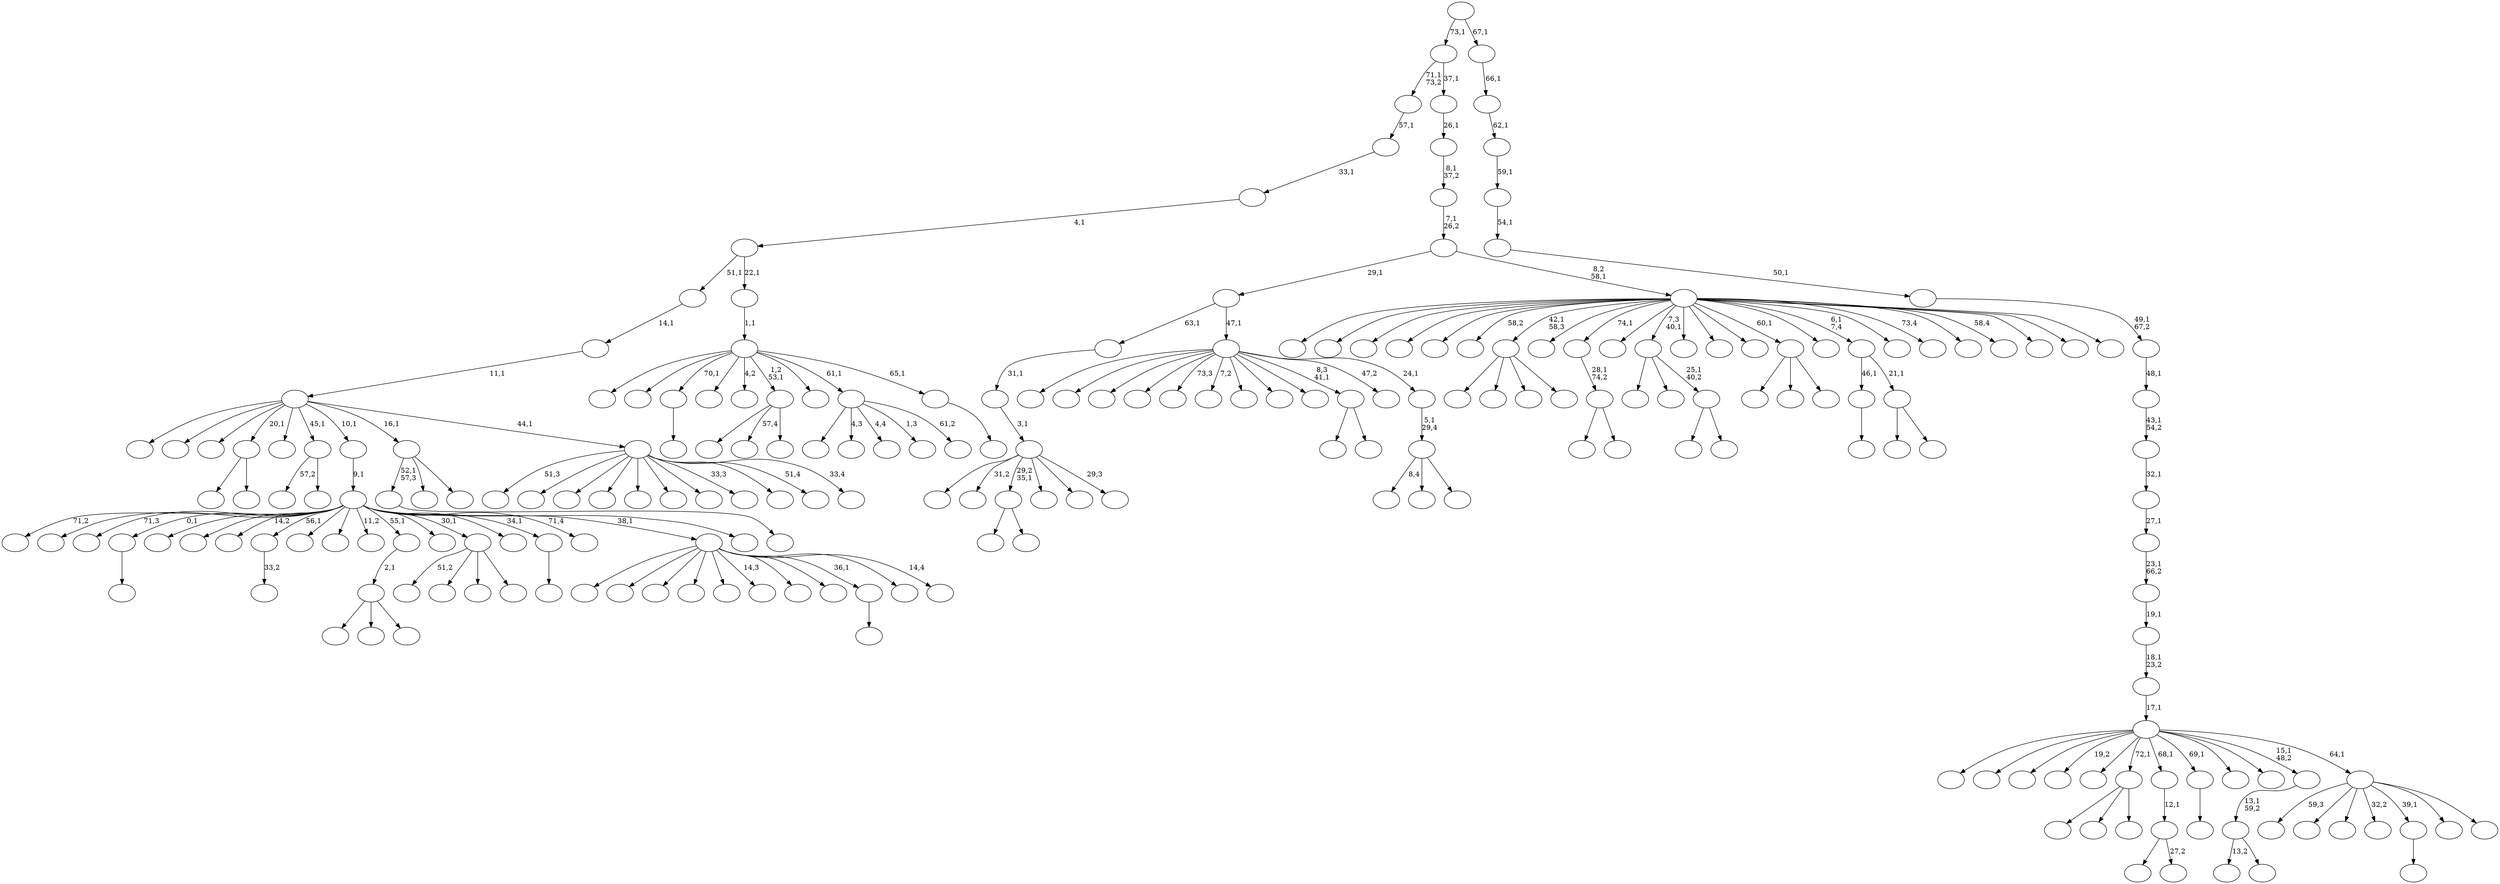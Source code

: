 digraph T {
	225 [label=""]
	224 [label=""]
	223 [label=""]
	222 [label=""]
	221 [label=""]
	220 [label=""]
	219 [label=""]
	218 [label=""]
	217 [label=""]
	216 [label=""]
	215 [label=""]
	214 [label=""]
	213 [label=""]
	212 [label=""]
	211 [label=""]
	210 [label=""]
	209 [label=""]
	208 [label=""]
	207 [label=""]
	206 [label=""]
	205 [label=""]
	204 [label=""]
	203 [label=""]
	202 [label=""]
	201 [label=""]
	200 [label=""]
	199 [label=""]
	198 [label=""]
	197 [label=""]
	196 [label=""]
	195 [label=""]
	194 [label=""]
	193 [label=""]
	192 [label=""]
	191 [label=""]
	190 [label=""]
	189 [label=""]
	188 [label=""]
	187 [label=""]
	186 [label=""]
	185 [label=""]
	184 [label=""]
	183 [label=""]
	182 [label=""]
	181 [label=""]
	180 [label=""]
	179 [label=""]
	178 [label=""]
	177 [label=""]
	176 [label=""]
	175 [label=""]
	174 [label=""]
	173 [label=""]
	172 [label=""]
	171 [label=""]
	170 [label=""]
	169 [label=""]
	168 [label=""]
	167 [label=""]
	166 [label=""]
	165 [label=""]
	164 [label=""]
	163 [label=""]
	162 [label=""]
	161 [label=""]
	160 [label=""]
	159 [label=""]
	158 [label=""]
	157 [label=""]
	156 [label=""]
	155 [label=""]
	154 [label=""]
	153 [label=""]
	152 [label=""]
	151 [label=""]
	150 [label=""]
	149 [label=""]
	148 [label=""]
	147 [label=""]
	146 [label=""]
	145 [label=""]
	144 [label=""]
	143 [label=""]
	142 [label=""]
	141 [label=""]
	140 [label=""]
	139 [label=""]
	138 [label=""]
	137 [label=""]
	136 [label=""]
	135 [label=""]
	134 [label=""]
	133 [label=""]
	132 [label=""]
	131 [label=""]
	130 [label=""]
	129 [label=""]
	128 [label=""]
	127 [label=""]
	126 [label=""]
	125 [label=""]
	124 [label=""]
	123 [label=""]
	122 [label=""]
	121 [label=""]
	120 [label=""]
	119 [label=""]
	118 [label=""]
	117 [label=""]
	116 [label=""]
	115 [label=""]
	114 [label=""]
	113 [label=""]
	112 [label=""]
	111 [label=""]
	110 [label=""]
	109 [label=""]
	108 [label=""]
	107 [label=""]
	106 [label=""]
	105 [label=""]
	104 [label=""]
	103 [label=""]
	102 [label=""]
	101 [label=""]
	100 [label=""]
	99 [label=""]
	98 [label=""]
	97 [label=""]
	96 [label=""]
	95 [label=""]
	94 [label=""]
	93 [label=""]
	92 [label=""]
	91 [label=""]
	90 [label=""]
	89 [label=""]
	88 [label=""]
	87 [label=""]
	86 [label=""]
	85 [label=""]
	84 [label=""]
	83 [label=""]
	82 [label=""]
	81 [label=""]
	80 [label=""]
	79 [label=""]
	78 [label=""]
	77 [label=""]
	76 [label=""]
	75 [label=""]
	74 [label=""]
	73 [label=""]
	72 [label=""]
	71 [label=""]
	70 [label=""]
	69 [label=""]
	68 [label=""]
	67 [label=""]
	66 [label=""]
	65 [label=""]
	64 [label=""]
	63 [label=""]
	62 [label=""]
	61 [label=""]
	60 [label=""]
	59 [label=""]
	58 [label=""]
	57 [label=""]
	56 [label=""]
	55 [label=""]
	54 [label=""]
	53 [label=""]
	52 [label=""]
	51 [label=""]
	50 [label=""]
	49 [label=""]
	48 [label=""]
	47 [label=""]
	46 [label=""]
	45 [label=""]
	44 [label=""]
	43 [label=""]
	42 [label=""]
	41 [label=""]
	40 [label=""]
	39 [label=""]
	38 [label=""]
	37 [label=""]
	36 [label=""]
	35 [label=""]
	34 [label=""]
	33 [label=""]
	32 [label=""]
	31 [label=""]
	30 [label=""]
	29 [label=""]
	28 [label=""]
	27 [label=""]
	26 [label=""]
	25 [label=""]
	24 [label=""]
	23 [label=""]
	22 [label=""]
	21 [label=""]
	20 [label=""]
	19 [label=""]
	18 [label=""]
	17 [label=""]
	16 [label=""]
	15 [label=""]
	14 [label=""]
	13 [label=""]
	12 [label=""]
	11 [label=""]
	10 [label=""]
	9 [label=""]
	8 [label=""]
	7 [label=""]
	6 [label=""]
	5 [label=""]
	4 [label=""]
	3 [label=""]
	2 [label=""]
	1 [label=""]
	0 [label=""]
	200 -> 201 [label=""]
	190 -> 222 [label=""]
	190 -> 191 [label=""]
	178 -> 225 [label=""]
	178 -> 220 [label=""]
	178 -> 216 [label=""]
	178 -> 179 [label=""]
	166 -> 167 [label=""]
	160 -> 187 [label=""]
	160 -> 161 [label=""]
	157 -> 158 [label=""]
	155 -> 197 [label=""]
	155 -> 156 [label=""]
	154 -> 155 [label="28,1\n74,2"]
	144 -> 145 [label="33,2"]
	141 -> 142 [label=""]
	134 -> 212 [label=""]
	134 -> 151 [label=""]
	134 -> 135 [label=""]
	130 -> 182 [label=""]
	130 -> 131 [label="27,2"]
	129 -> 130 [label="12,1"]
	124 -> 150 [label=""]
	124 -> 125 [label=""]
	123 -> 148 [label=""]
	123 -> 147 [label=""]
	123 -> 124 [label="25,1\n40,2"]
	113 -> 114 [label=""]
	102 -> 196 [label=""]
	102 -> 174 [label="57,4"]
	102 -> 103 [label=""]
	100 -> 218 [label=""]
	100 -> 203 [label=""]
	100 -> 101 [label=""]
	99 -> 100 [label="2,1"]
	96 -> 209 [label=""]
	96 -> 128 [label=""]
	96 -> 97 [label=""]
	90 -> 149 [label="57,2"]
	90 -> 91 [label=""]
	88 -> 199 [label=""]
	88 -> 89 [label=""]
	87 -> 157 [label="46,1"]
	87 -> 88 [label="21,1"]
	83 -> 84 [label=""]
	81 -> 185 [label="51,2"]
	81 -> 183 [label=""]
	81 -> 133 [label=""]
	81 -> 82 [label=""]
	79 -> 208 [label=""]
	79 -> 194 [label="31,2"]
	79 -> 190 [label="29,2\n35,1"]
	79 -> 136 [label=""]
	79 -> 119 [label=""]
	79 -> 80 [label="29,3"]
	78 -> 79 [label="3,1"]
	77 -> 78 [label="31,1"]
	69 -> 70 [label=""]
	65 -> 66 [label=""]
	63 -> 162 [label=""]
	63 -> 64 [label=""]
	57 -> 207 [label=""]
	57 -> 173 [label=""]
	57 -> 172 [label=""]
	57 -> 168 [label=""]
	57 -> 164 [label=""]
	57 -> 127 [label="14,3"]
	57 -> 110 [label=""]
	57 -> 104 [label=""]
	57 -> 65 [label="36,1"]
	57 -> 59 [label=""]
	57 -> 58 [label="14,4"]
	53 -> 206 [label="71,2"]
	53 -> 204 [label=""]
	53 -> 202 [label="71,3"]
	53 -> 200 [label="0,1"]
	53 -> 181 [label=""]
	53 -> 163 [label=""]
	53 -> 159 [label="14,2"]
	53 -> 144 [label="56,1"]
	53 -> 139 [label=""]
	53 -> 117 [label=""]
	53 -> 116 [label="11,2"]
	53 -> 99 [label="55,1"]
	53 -> 98 [label=""]
	53 -> 81 [label="30,1"]
	53 -> 72 [label=""]
	53 -> 69 [label="34,1"]
	53 -> 62 [label="71,4"]
	53 -> 57 [label="38,1"]
	53 -> 54 [label=""]
	52 -> 53 [label="9,1"]
	50 -> 176 [label="8,4"]
	50 -> 73 [label=""]
	50 -> 51 [label=""]
	49 -> 50 [label="5,1\n29,4"]
	48 -> 223 [label=""]
	48 -> 219 [label=""]
	48 -> 198 [label=""]
	48 -> 186 [label=""]
	48 -> 170 [label="73,3"]
	48 -> 152 [label="7,2"]
	48 -> 126 [label=""]
	48 -> 95 [label=""]
	48 -> 68 [label=""]
	48 -> 63 [label="8,3\n41,1"]
	48 -> 55 [label="47,2"]
	48 -> 49 [label="24,1"]
	47 -> 77 [label="63,1"]
	47 -> 48 [label="47,1"]
	44 -> 217 [label=""]
	44 -> 171 [label="4,3"]
	44 -> 92 [label="4,4"]
	44 -> 86 [label="1,3"]
	44 -> 45 [label="61,2"]
	42 -> 141 [label="52,1\n57,3"]
	42 -> 112 [label=""]
	42 -> 43 [label=""]
	40 -> 221 [label="51,3"]
	40 -> 195 [label=""]
	40 -> 177 [label=""]
	40 -> 132 [label=""]
	40 -> 120 [label=""]
	40 -> 109 [label=""]
	40 -> 74 [label=""]
	40 -> 67 [label="33,3"]
	40 -> 56 [label=""]
	40 -> 46 [label="51,4"]
	40 -> 41 [label="33,4"]
	39 -> 215 [label=""]
	39 -> 192 [label=""]
	39 -> 169 [label=""]
	39 -> 160 [label="20,1"]
	39 -> 121 [label=""]
	39 -> 90 [label="45,1"]
	39 -> 52 [label="10,1"]
	39 -> 42 [label="16,1"]
	39 -> 40 [label="44,1"]
	38 -> 39 [label="11,1"]
	37 -> 38 [label="14,1"]
	35 -> 36 [label=""]
	34 -> 188 [label=""]
	34 -> 175 [label=""]
	34 -> 166 [label="70,1"]
	34 -> 146 [label=""]
	34 -> 122 [label="4,2"]
	34 -> 102 [label="1,2\n53,1"]
	34 -> 93 [label=""]
	34 -> 44 [label="61,1"]
	34 -> 35 [label="65,1"]
	33 -> 34 [label="1,1"]
	32 -> 37 [label="51,1"]
	32 -> 33 [label="22,1"]
	31 -> 32 [label="4,1"]
	30 -> 31 [label="33,1"]
	29 -> 30 [label="57,1"]
	26 -> 143 [label="13,2"]
	26 -> 27 [label=""]
	25 -> 26 [label="13,1\n59,2"]
	23 -> 224 [label=""]
	23 -> 211 [label=""]
	23 -> 210 [label=""]
	23 -> 205 [label=""]
	23 -> 193 [label=""]
	23 -> 189 [label="58,2"]
	23 -> 178 [label="42,1\n58,3"]
	23 -> 165 [label=""]
	23 -> 154 [label="74,1"]
	23 -> 140 [label=""]
	23 -> 123 [label="7,3\n40,1"]
	23 -> 115 [label=""]
	23 -> 108 [label=""]
	23 -> 107 [label=""]
	23 -> 96 [label="60,1"]
	23 -> 94 [label=""]
	23 -> 87 [label="6,1\n7,4"]
	23 -> 85 [label=""]
	23 -> 76 [label="73,4"]
	23 -> 75 [label=""]
	23 -> 61 [label="58,4"]
	23 -> 60 [label=""]
	23 -> 28 [label=""]
	23 -> 24 [label=""]
	22 -> 47 [label="29,1"]
	22 -> 23 [label="8,2\n58,1"]
	21 -> 22 [label="7,1\n26,2"]
	20 -> 21 [label="8,1\n37,2"]
	19 -> 20 [label="26,1"]
	18 -> 29 [label="71,1\n73,2"]
	18 -> 19 [label="37,1"]
	16 -> 213 [label="59,3"]
	16 -> 184 [label=""]
	16 -> 118 [label=""]
	16 -> 106 [label="32,2"]
	16 -> 83 [label="39,1"]
	16 -> 71 [label=""]
	16 -> 17 [label=""]
	15 -> 214 [label=""]
	15 -> 180 [label=""]
	15 -> 153 [label=""]
	15 -> 138 [label="19,2"]
	15 -> 137 [label=""]
	15 -> 134 [label="72,1"]
	15 -> 129 [label="68,1"]
	15 -> 113 [label="69,1"]
	15 -> 111 [label=""]
	15 -> 105 [label=""]
	15 -> 25 [label="15,1\n48,2"]
	15 -> 16 [label="64,1"]
	14 -> 15 [label="17,1"]
	13 -> 14 [label="18,1\n23,2"]
	12 -> 13 [label="19,1"]
	11 -> 12 [label="23,1\n66,2"]
	10 -> 11 [label="27,1"]
	9 -> 10 [label="32,1"]
	8 -> 9 [label="43,1\n54,2"]
	7 -> 8 [label="48,1"]
	6 -> 7 [label="49,1\n67,2"]
	5 -> 6 [label="50,1"]
	4 -> 5 [label="54,1"]
	3 -> 4 [label="59,1"]
	2 -> 3 [label="62,1"]
	1 -> 2 [label="66,1"]
	0 -> 18 [label="73,1"]
	0 -> 1 [label="67,1"]
}

